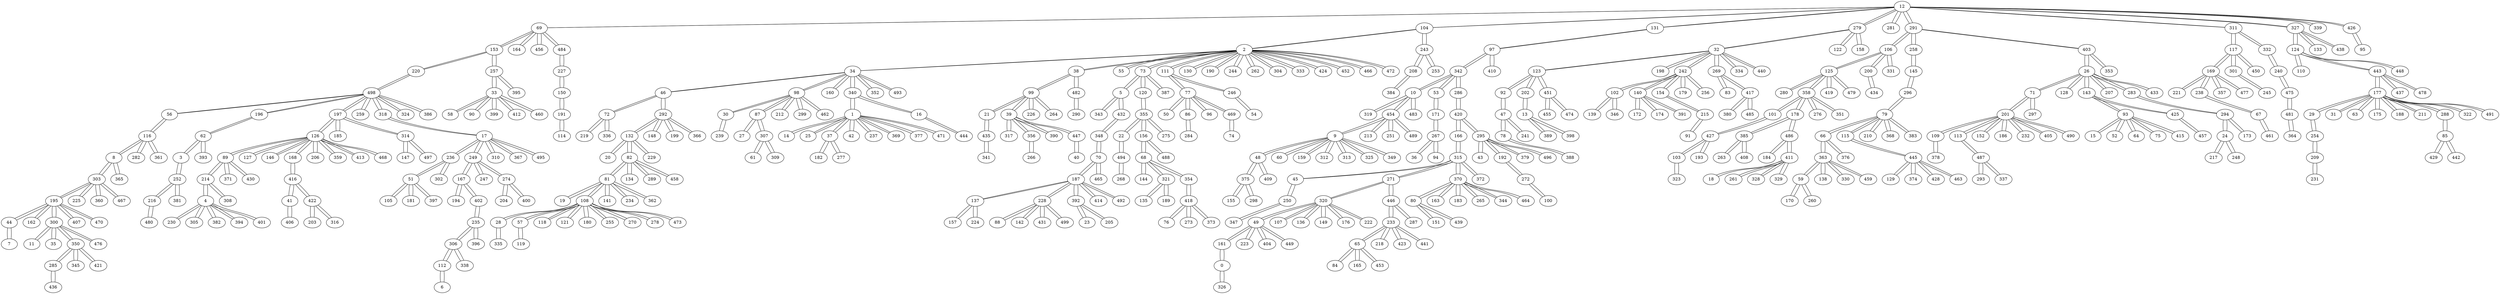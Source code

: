 graph sample {
12 -- 69;
69 -- 12;
12 -- 104;
104 -- 12;
12 -- 131;
131 -- 12;
12 -- 279;
279 -- 12;
12 -- 281;
281 -- 12;
12 -- 291;
291 -- 12;
12 -- 311;
311 -- 12;
12 -- 327;
327 -- 12;
12 -- 339;
339 -- 12;
12 -- 426;
426 -- 12;
69 -- 153;
153 -- 69;
69 -- 164;
164 -- 69;
69 -- 456;
456 -- 69;
69 -- 484;
484 -- 69;
104 -- 2;
2 -- 104;
104 -- 243;
243 -- 104;
131 -- 97;
97 -- 131;
279 -- 32;
32 -- 279;
279 -- 122;
122 -- 279;
279 -- 158;
158 -- 279;
291 -- 106;
106 -- 291;
291 -- 258;
258 -- 291;
291 -- 403;
403 -- 291;
311 -- 117;
117 -- 311;
311 -- 332;
332 -- 311;
327 -- 124;
124 -- 327;
327 -- 133;
133 -- 327;
327 -- 438;
438 -- 327;
426 -- 95;
95 -- 426;
153 -- 220;
220 -- 153;
153 -- 257;
257 -- 153;
484 -- 227;
227 -- 484;
2 -- 34;
34 -- 2;
2 -- 38;
38 -- 2;
2 -- 55;
55 -- 2;
2 -- 73;
73 -- 2;
2 -- 111;
111 -- 2;
2 -- 130;
130 -- 2;
2 -- 190;
190 -- 2;
2 -- 244;
244 -- 2;
2 -- 262;
262 -- 2;
2 -- 304;
304 -- 2;
2 -- 333;
333 -- 2;
2 -- 424;
424 -- 2;
2 -- 452;
452 -- 2;
2 -- 466;
466 -- 2;
2 -- 472;
472 -- 2;
243 -- 208;
208 -- 243;
243 -- 253;
253 -- 243;
97 -- 342;
342 -- 97;
97 -- 410;
410 -- 97;
32 -- 123;
123 -- 32;
32 -- 198;
198 -- 32;
32 -- 242;
242 -- 32;
32 -- 269;
269 -- 32;
32 -- 334;
334 -- 32;
32 -- 440;
440 -- 32;
106 -- 125;
125 -- 106;
106 -- 200;
200 -- 106;
106 -- 331;
331 -- 106;
258 -- 145;
145 -- 258;
403 -- 26;
26 -- 403;
403 -- 353;
353 -- 403;
117 -- 169;
169 -- 117;
117 -- 301;
301 -- 117;
117 -- 450;
450 -- 117;
332 -- 240;
240 -- 332;
124 -- 110;
110 -- 124;
124 -- 443;
443 -- 124;
124 -- 448;
448 -- 124;
220 -- 498;
498 -- 220;
257 -- 33;
33 -- 257;
257 -- 395;
395 -- 257;
227 -- 150;
150 -- 227;
34 -- 46;
46 -- 34;
34 -- 98;
98 -- 34;
34 -- 160;
160 -- 34;
34 -- 340;
340 -- 34;
34 -- 352;
352 -- 34;
34 -- 493;
493 -- 34;
38 -- 99;
99 -- 38;
38 -- 482;
482 -- 38;
73 -- 5;
5 -- 73;
73 -- 120;
120 -- 73;
73 -- 387;
387 -- 73;
111 -- 77;
77 -- 111;
111 -- 246;
246 -- 111;
208 -- 384;
384 -- 208;
342 -- 10;
10 -- 342;
342 -- 53;
53 -- 342;
342 -- 286;
286 -- 342;
123 -- 92;
92 -- 123;
123 -- 202;
202 -- 123;
123 -- 451;
451 -- 123;
242 -- 102;
102 -- 242;
242 -- 140;
140 -- 242;
242 -- 154;
154 -- 242;
242 -- 179;
179 -- 242;
242 -- 256;
256 -- 242;
269 -- 83;
83 -- 269;
269 -- 417;
417 -- 269;
125 -- 280;
280 -- 125;
125 -- 358;
358 -- 125;
125 -- 419;
419 -- 125;
125 -- 479;
479 -- 125;
200 -- 434;
434 -- 200;
145 -- 296;
296 -- 145;
26 -- 71;
71 -- 26;
26 -- 128;
128 -- 26;
26 -- 143;
143 -- 26;
26 -- 207;
207 -- 26;
26 -- 283;
283 -- 26;
26 -- 433;
433 -- 26;
169 -- 221;
221 -- 169;
169 -- 238;
238 -- 169;
169 -- 357;
357 -- 169;
169 -- 477;
477 -- 169;
301 -- 245;
245 -- 301;
240 -- 475;
475 -- 240;
443 -- 177;
177 -- 443;
443 -- 437;
437 -- 443;
443 -- 478;
478 -- 443;
498 -- 56;
56 -- 498;
498 -- 196;
196 -- 498;
498 -- 197;
197 -- 498;
498 -- 259;
259 -- 498;
498 -- 318;
318 -- 498;
498 -- 324;
324 -- 498;
498 -- 386;
386 -- 498;
33 -- 58;
58 -- 33;
33 -- 90;
90 -- 33;
33 -- 399;
399 -- 33;
33 -- 412;
412 -- 33;
33 -- 460;
460 -- 33;
150 -- 191;
191 -- 150;
46 -- 72;
72 -- 46;
46 -- 292;
292 -- 46;
98 -- 30;
30 -- 98;
98 -- 87;
87 -- 98;
98 -- 212;
212 -- 98;
98 -- 299;
299 -- 98;
98 -- 462;
462 -- 98;
340 -- 1;
1 -- 340;
340 -- 16;
16 -- 340;
99 -- 21;
21 -- 99;
99 -- 39;
39 -- 99;
99 -- 226;
226 -- 99;
99 -- 264;
264 -- 99;
482 -- 290;
290 -- 482;
5 -- 343;
343 -- 5;
5 -- 432;
432 -- 5;
120 -- 355;
355 -- 120;
77 -- 50;
50 -- 77;
77 -- 86;
86 -- 77;
77 -- 96;
96 -- 77;
77 -- 469;
469 -- 77;
246 -- 54;
54 -- 246;
10 -- 319;
319 -- 10;
10 -- 454;
454 -- 10;
10 -- 483;
483 -- 10;
53 -- 171;
171 -- 53;
286 -- 420;
420 -- 286;
92 -- 47;
47 -- 92;
202 -- 13;
13 -- 202;
451 -- 455;
455 -- 451;
451 -- 474;
474 -- 451;
102 -- 139;
139 -- 102;
102 -- 346;
346 -- 102;
140 -- 172;
172 -- 140;
140 -- 174;
174 -- 140;
140 -- 391;
391 -- 140;
154 -- 215;
215 -- 154;
417 -- 380;
380 -- 417;
417 -- 485;
485 -- 417;
358 -- 101;
101 -- 358;
358 -- 178;
178 -- 358;
358 -- 276;
276 -- 358;
358 -- 351;
351 -- 358;
296 -- 79;
79 -- 296;
71 -- 201;
201 -- 71;
71 -- 297;
297 -- 71;
143 -- 93;
93 -- 143;
143 -- 425;
425 -- 143;
283 -- 294;
294 -- 283;
238 -- 67;
67 -- 238;
475 -- 481;
481 -- 475;
177 -- 29;
29 -- 177;
177 -- 31;
31 -- 177;
177 -- 63;
63 -- 177;
177 -- 175;
175 -- 177;
177 -- 188;
188 -- 177;
177 -- 211;
211 -- 177;
177 -- 288;
288 -- 177;
177 -- 322;
322 -- 177;
177 -- 491;
491 -- 177;
56 -- 116;
116 -- 56;
196 -- 62;
62 -- 196;
197 -- 126;
126 -- 197;
197 -- 185;
185 -- 197;
197 -- 314;
314 -- 197;
318 -- 17;
17 -- 318;
191 -- 114;
114 -- 191;
72 -- 219;
219 -- 72;
72 -- 336;
336 -- 72;
292 -- 132;
132 -- 292;
292 -- 148;
148 -- 292;
292 -- 199;
199 -- 292;
292 -- 366;
366 -- 292;
30 -- 239;
239 -- 30;
87 -- 27;
27 -- 87;
87 -- 307;
307 -- 87;
1 -- 14;
14 -- 1;
1 -- 25;
25 -- 1;
1 -- 37;
37 -- 1;
1 -- 42;
42 -- 1;
1 -- 237;
237 -- 1;
1 -- 369;
369 -- 1;
1 -- 377;
377 -- 1;
1 -- 471;
471 -- 1;
16 -- 444;
444 -- 16;
21 -- 435;
435 -- 21;
39 -- 317;
317 -- 39;
39 -- 356;
356 -- 39;
39 -- 390;
390 -- 39;
39 -- 447;
447 -- 39;
432 -- 348;
348 -- 432;
355 -- 22;
22 -- 355;
355 -- 156;
156 -- 355;
355 -- 275;
275 -- 355;
86 -- 284;
284 -- 86;
469 -- 74;
74 -- 469;
454 -- 9;
9 -- 454;
454 -- 213;
213 -- 454;
454 -- 251;
251 -- 454;
454 -- 489;
489 -- 454;
171 -- 267;
267 -- 171;
420 -- 166;
166 -- 420;
420 -- 295;
295 -- 420;
47 -- 78;
78 -- 47;
47 -- 241;
241 -- 47;
13 -- 389;
389 -- 13;
13 -- 398;
398 -- 13;
215 -- 91;
91 -- 215;
101 -- 427;
427 -- 101;
178 -- 385;
385 -- 178;
178 -- 486;
486 -- 178;
79 -- 66;
66 -- 79;
79 -- 115;
115 -- 79;
79 -- 210;
210 -- 79;
79 -- 368;
368 -- 79;
79 -- 383;
383 -- 79;
201 -- 109;
109 -- 201;
201 -- 113;
113 -- 201;
201 -- 152;
152 -- 201;
201 -- 186;
186 -- 201;
201 -- 232;
232 -- 201;
201 -- 405;
405 -- 201;
201 -- 490;
490 -- 201;
93 -- 15;
15 -- 93;
93 -- 52;
52 -- 93;
93 -- 64;
64 -- 93;
93 -- 75;
75 -- 93;
93 -- 415;
415 -- 93;
425 -- 457;
457 -- 425;
294 -- 24;
24 -- 294;
294 -- 173;
173 -- 294;
67 -- 461;
461 -- 67;
481 -- 364;
364 -- 481;
29 -- 254;
254 -- 29;
288 -- 85;
85 -- 288;
116 -- 8;
8 -- 116;
116 -- 282;
282 -- 116;
116 -- 361;
361 -- 116;
62 -- 3;
3 -- 62;
62 -- 393;
393 -- 62;
126 -- 89;
89 -- 126;
126 -- 127;
127 -- 126;
126 -- 146;
146 -- 126;
126 -- 168;
168 -- 126;
126 -- 206;
206 -- 126;
126 -- 359;
359 -- 126;
126 -- 413;
413 -- 126;
126 -- 468;
468 -- 126;
314 -- 147;
147 -- 314;
314 -- 497;
497 -- 314;
17 -- 236;
236 -- 17;
17 -- 249;
249 -- 17;
17 -- 310;
310 -- 17;
17 -- 367;
367 -- 17;
17 -- 495;
495 -- 17;
132 -- 20;
20 -- 132;
132 -- 82;
82 -- 132;
132 -- 229;
229 -- 132;
307 -- 61;
61 -- 307;
307 -- 309;
309 -- 307;
37 -- 182;
182 -- 37;
37 -- 277;
277 -- 37;
435 -- 341;
341 -- 435;
356 -- 266;
266 -- 356;
447 -- 40;
40 -- 447;
348 -- 70;
70 -- 348;
22 -- 494;
494 -- 22;
156 -- 68;
68 -- 156;
156 -- 488;
488 -- 156;
9 -- 48;
48 -- 9;
9 -- 60;
60 -- 9;
9 -- 159;
159 -- 9;
9 -- 312;
312 -- 9;
9 -- 313;
313 -- 9;
9 -- 325;
325 -- 9;
9 -- 349;
349 -- 9;
267 -- 36;
36 -- 267;
267 -- 94;
94 -- 267;
166 -- 315;
315 -- 166;
295 -- 43;
43 -- 295;
295 -- 192;
192 -- 295;
295 -- 379;
379 -- 295;
295 -- 496;
496 -- 295;
78 -- 388;
388 -- 78;
427 -- 103;
103 -- 427;
427 -- 193;
193 -- 427;
385 -- 263;
263 -- 385;
385 -- 408;
408 -- 385;
486 -- 184;
184 -- 486;
486 -- 411;
411 -- 486;
66 -- 363;
363 -- 66;
66 -- 376;
376 -- 66;
115 -- 445;
445 -- 115;
109 -- 378;
378 -- 109;
113 -- 487;
487 -- 113;
24 -- 217;
217 -- 24;
24 -- 248;
248 -- 24;
254 -- 209;
209 -- 254;
85 -- 429;
429 -- 85;
85 -- 442;
442 -- 85;
8 -- 303;
303 -- 8;
8 -- 365;
365 -- 8;
3 -- 252;
252 -- 3;
89 -- 214;
214 -- 89;
89 -- 371;
371 -- 89;
89 -- 430;
430 -- 89;
168 -- 416;
416 -- 168;
236 -- 51;
51 -- 236;
236 -- 302;
302 -- 236;
249 -- 167;
167 -- 249;
249 -- 247;
247 -- 249;
249 -- 274;
274 -- 249;
82 -- 81;
81 -- 82;
82 -- 134;
134 -- 82;
82 -- 289;
289 -- 82;
82 -- 458;
458 -- 82;
70 -- 187;
187 -- 70;
70 -- 465;
465 -- 70;
494 -- 268;
268 -- 494;
68 -- 144;
144 -- 68;
68 -- 321;
321 -- 68;
68 -- 354;
354 -- 68;
48 -- 375;
375 -- 48;
48 -- 409;
409 -- 48;
315 -- 45;
45 -- 315;
315 -- 271;
271 -- 315;
315 -- 370;
370 -- 315;
315 -- 372;
372 -- 315;
192 -- 272;
272 -- 192;
103 -- 323;
323 -- 103;
411 -- 18;
18 -- 411;
411 -- 261;
261 -- 411;
411 -- 328;
328 -- 411;
411 -- 329;
329 -- 411;
363 -- 59;
59 -- 363;
363 -- 138;
138 -- 363;
363 -- 330;
330 -- 363;
363 -- 459;
459 -- 363;
445 -- 129;
129 -- 445;
445 -- 374;
374 -- 445;
445 -- 428;
428 -- 445;
445 -- 463;
463 -- 445;
487 -- 293;
293 -- 487;
487 -- 337;
337 -- 487;
209 -- 231;
231 -- 209;
303 -- 195;
195 -- 303;
303 -- 225;
225 -- 303;
303 -- 360;
360 -- 303;
303 -- 467;
467 -- 303;
252 -- 216;
216 -- 252;
252 -- 381;
381 -- 252;
214 -- 4;
4 -- 214;
214 -- 308;
308 -- 214;
416 -- 41;
41 -- 416;
416 -- 422;
422 -- 416;
51 -- 105;
105 -- 51;
51 -- 181;
181 -- 51;
51 -- 397;
397 -- 51;
167 -- 194;
194 -- 167;
167 -- 402;
402 -- 167;
274 -- 204;
204 -- 274;
274 -- 400;
400 -- 274;
81 -- 19;
19 -- 81;
81 -- 108;
108 -- 81;
81 -- 141;
141 -- 81;
81 -- 234;
234 -- 81;
81 -- 362;
362 -- 81;
187 -- 137;
137 -- 187;
187 -- 228;
228 -- 187;
187 -- 392;
392 -- 187;
187 -- 414;
414 -- 187;
187 -- 492;
492 -- 187;
321 -- 135;
135 -- 321;
321 -- 189;
189 -- 321;
354 -- 418;
418 -- 354;
375 -- 155;
155 -- 375;
375 -- 298;
298 -- 375;
45 -- 250;
250 -- 45;
271 -- 320;
320 -- 271;
271 -- 446;
446 -- 271;
370 -- 80;
80 -- 370;
370 -- 163;
163 -- 370;
370 -- 183;
183 -- 370;
370 -- 265;
265 -- 370;
370 -- 344;
344 -- 370;
370 -- 464;
464 -- 370;
272 -- 100;
100 -- 272;
59 -- 170;
170 -- 59;
59 -- 260;
260 -- 59;
195 -- 44;
44 -- 195;
195 -- 162;
162 -- 195;
195 -- 300;
300 -- 195;
195 -- 407;
407 -- 195;
195 -- 470;
470 -- 195;
216 -- 480;
480 -- 216;
4 -- 230;
230 -- 4;
4 -- 305;
305 -- 4;
4 -- 382;
382 -- 4;
4 -- 394;
394 -- 4;
4 -- 401;
401 -- 4;
41 -- 406;
406 -- 41;
422 -- 203;
203 -- 422;
422 -- 316;
316 -- 422;
402 -- 235;
235 -- 402;
108 -- 28;
28 -- 108;
108 -- 57;
57 -- 108;
108 -- 118;
118 -- 108;
108 -- 121;
121 -- 108;
108 -- 180;
180 -- 108;
108 -- 255;
255 -- 108;
108 -- 270;
270 -- 108;
108 -- 278;
278 -- 108;
108 -- 473;
473 -- 108;
137 -- 157;
157 -- 137;
137 -- 224;
224 -- 137;
228 -- 88;
88 -- 228;
228 -- 142;
142 -- 228;
228 -- 431;
431 -- 228;
228 -- 499;
499 -- 228;
392 -- 23;
23 -- 392;
392 -- 205;
205 -- 392;
418 -- 76;
76 -- 418;
418 -- 273;
273 -- 418;
418 -- 373;
373 -- 418;
250 -- 347;
347 -- 250;
320 -- 49;
49 -- 320;
320 -- 107;
107 -- 320;
320 -- 136;
136 -- 320;
320 -- 149;
149 -- 320;
320 -- 176;
176 -- 320;
320 -- 222;
222 -- 320;
446 -- 233;
233 -- 446;
446 -- 287;
287 -- 446;
80 -- 151;
151 -- 80;
80 -- 439;
439 -- 80;
44 -- 7;
7 -- 44;
300 -- 11;
11 -- 300;
300 -- 35;
35 -- 300;
300 -- 350;
350 -- 300;
300 -- 476;
476 -- 300;
235 -- 306;
306 -- 235;
235 -- 396;
396 -- 235;
28 -- 335;
335 -- 28;
57 -- 119;
119 -- 57;
49 -- 161;
161 -- 49;
49 -- 223;
223 -- 49;
49 -- 404;
404 -- 49;
49 -- 449;
449 -- 49;
233 -- 65;
65 -- 233;
233 -- 218;
218 -- 233;
233 -- 423;
423 -- 233;
233 -- 441;
441 -- 233;
350 -- 285;
285 -- 350;
350 -- 345;
345 -- 350;
350 -- 421;
421 -- 350;
306 -- 112;
112 -- 306;
306 -- 338;
338 -- 306;
161 -- 0;
0 -- 161;
65 -- 84;
84 -- 65;
65 -- 165;
165 -- 65;
65 -- 453;
453 -- 65;
285 -- 436;
436 -- 285;
112 -- 6;
6 -- 112;
0 -- 326;
326 -- 0;
}